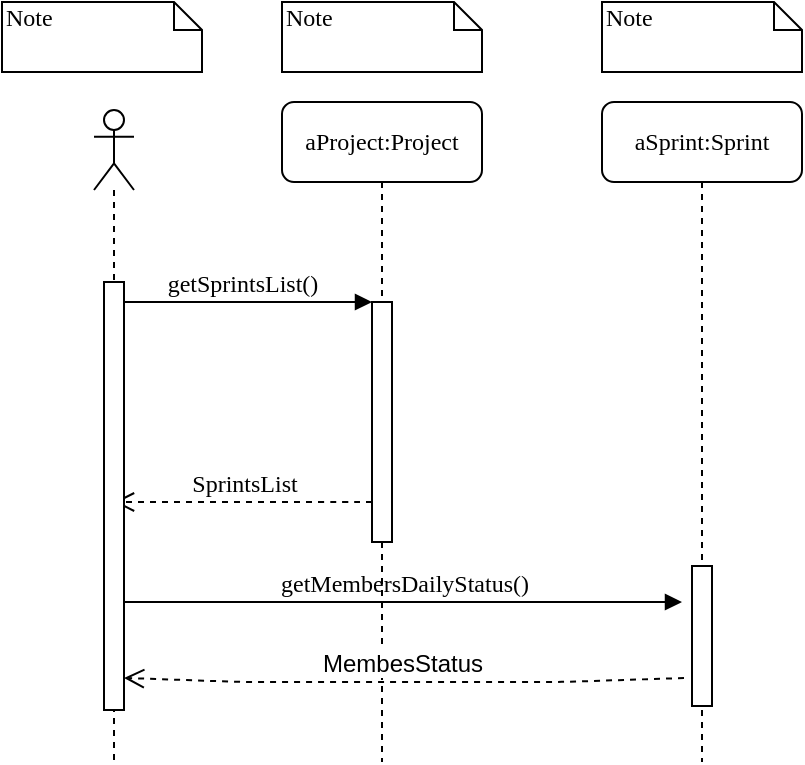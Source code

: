 <mxfile version="10.6.8" type="github"><diagram id="yJJ_BGo_RKu25Fd8jpJ0" name="Page-1"><mxGraphModel dx="1394" dy="796" grid="1" gridSize="10" guides="1" tooltips="1" connect="1" arrows="1" fold="1" page="1" pageScale="1" pageWidth="827" pageHeight="1169" math="0" shadow="0"><root><mxCell id="0"/><mxCell id="1" parent="0"/><mxCell id="DGPRLSID04oKBg-O91EP-2" value="aProject:Project" style="shape=umlLifeline;perimeter=lifelinePerimeter;whiteSpace=wrap;html=1;container=1;collapsible=0;recursiveResize=0;outlineConnect=0;rounded=1;shadow=0;comic=0;labelBackgroundColor=none;strokeColor=#000000;strokeWidth=1;fillColor=#FFFFFF;fontFamily=Verdana;fontSize=12;fontColor=#000000;align=center;" vertex="1" parent="1"><mxGeometry x="240" y="80" width="100" height="330" as="geometry"/></mxCell><mxCell id="DGPRLSID04oKBg-O91EP-3" value="" style="html=1;points=[];perimeter=orthogonalPerimeter;rounded=0;shadow=0;comic=0;labelBackgroundColor=none;strokeColor=#000000;strokeWidth=1;fillColor=#FFFFFF;fontFamily=Verdana;fontSize=12;fontColor=#000000;align=center;" vertex="1" parent="DGPRLSID04oKBg-O91EP-2"><mxGeometry x="45" y="100" width="10" height="120" as="geometry"/></mxCell><mxCell id="DGPRLSID04oKBg-O91EP-4" value="aSprint:Sprint" style="shape=umlLifeline;perimeter=lifelinePerimeter;whiteSpace=wrap;html=1;container=1;collapsible=0;recursiveResize=0;outlineConnect=0;rounded=1;shadow=0;comic=0;labelBackgroundColor=none;strokeColor=#000000;strokeWidth=1;fillColor=#FFFFFF;fontFamily=Verdana;fontSize=12;fontColor=#000000;align=center;" vertex="1" parent="1"><mxGeometry x="400" y="80" width="100" height="330" as="geometry"/></mxCell><mxCell id="DGPRLSID04oKBg-O91EP-5" value="" style="html=1;points=[];perimeter=orthogonalPerimeter;rounded=0;shadow=0;comic=0;labelBackgroundColor=none;strokeColor=#000000;strokeWidth=1;fillColor=#FFFFFF;fontFamily=Verdana;fontSize=12;fontColor=#000000;align=center;" vertex="1" parent="DGPRLSID04oKBg-O91EP-4"><mxGeometry x="45" y="232" width="10" height="70" as="geometry"/></mxCell><mxCell id="DGPRLSID04oKBg-O91EP-6" value="SprintsList" style="html=1;verticalAlign=bottom;endArrow=open;dashed=1;endSize=8;labelBackgroundColor=none;fontFamily=Verdana;fontSize=12;edgeStyle=elbowEdgeStyle;elbow=vertical;" edge="1" parent="1" source="DGPRLSID04oKBg-O91EP-3" target="DGPRLSID04oKBg-O91EP-11"><mxGeometry relative="1" as="geometry"><mxPoint x="650" y="306" as="targetPoint"/><Array as="points"><mxPoint x="270" y="280"/><mxPoint x="220" y="250"/><mxPoint x="700" y="260"/></Array></mxGeometry></mxCell><mxCell id="DGPRLSID04oKBg-O91EP-7" value="getSprintsList()" style="html=1;verticalAlign=bottom;endArrow=block;entryX=0;entryY=0;labelBackgroundColor=none;fontFamily=Verdana;fontSize=12;edgeStyle=elbowEdgeStyle;elbow=vertical;" edge="1" parent="1" target="DGPRLSID04oKBg-O91EP-3"><mxGeometry relative="1" as="geometry"><mxPoint x="155" y="180" as="sourcePoint"/><mxPoint as="offset"/></mxGeometry></mxCell><mxCell id="DGPRLSID04oKBg-O91EP-8" value="Note" style="shape=note;whiteSpace=wrap;html=1;size=14;verticalAlign=top;align=left;spacingTop=-6;rounded=0;shadow=0;comic=0;labelBackgroundColor=none;strokeColor=#000000;strokeWidth=1;fillColor=#FFFFFF;fontFamily=Verdana;fontSize=12;fontColor=#000000;" vertex="1" parent="1"><mxGeometry x="100" y="30" width="100" height="35" as="geometry"/></mxCell><mxCell id="DGPRLSID04oKBg-O91EP-9" value="Note" style="shape=note;whiteSpace=wrap;html=1;size=14;verticalAlign=top;align=left;spacingTop=-6;rounded=0;shadow=0;comic=0;labelBackgroundColor=none;strokeColor=#000000;strokeWidth=1;fillColor=#FFFFFF;fontFamily=Verdana;fontSize=12;fontColor=#000000;" vertex="1" parent="1"><mxGeometry x="240" y="30" width="100" height="35" as="geometry"/></mxCell><mxCell id="DGPRLSID04oKBg-O91EP-10" value="Note" style="shape=note;whiteSpace=wrap;html=1;size=14;verticalAlign=top;align=left;spacingTop=-6;rounded=0;shadow=0;comic=0;labelBackgroundColor=none;strokeColor=#000000;strokeWidth=1;fillColor=#FFFFFF;fontFamily=Verdana;fontSize=12;fontColor=#000000;" vertex="1" parent="1"><mxGeometry x="400" y="30" width="100" height="35" as="geometry"/></mxCell><mxCell id="DGPRLSID04oKBg-O91EP-11" value="" style="shape=umlLifeline;participant=umlActor;perimeter=lifelinePerimeter;whiteSpace=wrap;html=1;container=1;collapsible=0;recursiveResize=0;verticalAlign=top;spacingTop=36;labelBackgroundColor=#ffffff;outlineConnect=0;" vertex="1" parent="1"><mxGeometry x="146" y="84" width="20" height="326" as="geometry"/></mxCell><mxCell id="DGPRLSID04oKBg-O91EP-12" value="" style="html=1;points=[];perimeter=orthogonalPerimeter;" vertex="1" parent="DGPRLSID04oKBg-O91EP-11"><mxGeometry x="5" y="86" width="10" height="214" as="geometry"/></mxCell><mxCell id="DGPRLSID04oKBg-O91EP-13" value="MembesStatus" style="html=1;verticalAlign=bottom;endArrow=open;dashed=1;endSize=8;fontSize=12;entryX=1;entryY=0.925;entryDx=0;entryDy=0;entryPerimeter=0;" edge="1" parent="1" target="DGPRLSID04oKBg-O91EP-12"><mxGeometry x="0.007" relative="1" as="geometry"><mxPoint x="441" y="368" as="sourcePoint"/><mxPoint x="161" y="360" as="targetPoint"/><Array as="points"><mxPoint x="380" y="370"/><mxPoint x="220" y="370"/></Array><mxPoint as="offset"/></mxGeometry></mxCell><mxCell id="DGPRLSID04oKBg-O91EP-14" value="getMembersDailyStatus()" style="html=1;verticalAlign=bottom;endArrow=block;labelBackgroundColor=none;fontFamily=Verdana;fontSize=12;edgeStyle=elbowEdgeStyle;elbow=vertical;" edge="1" parent="1"><mxGeometry relative="1" as="geometry"><mxPoint x="161" y="330" as="sourcePoint"/><mxPoint x="440" y="330" as="targetPoint"/></mxGeometry></mxCell></root></mxGraphModel></diagram></mxfile>